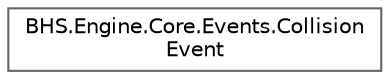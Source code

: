 digraph "Иерархия классов. Графический вид."
{
 // LATEX_PDF_SIZE
  bgcolor="transparent";
  edge [fontname=Helvetica,fontsize=10,labelfontname=Helvetica,labelfontsize=10];
  node [fontname=Helvetica,fontsize=10,shape=box,height=0.2,width=0.4];
  rankdir="LR";
  Node0 [id="Node000000",label="BHS.Engine.Core.Events.Collision\lEvent",height=0.2,width=0.4,color="grey40", fillcolor="white", style="filled",URL="$classBHS_1_1Engine_1_1Core_1_1Events_1_1CollisionEvent.html",tooltip="Событие коллизии шарика со стеной"];
}

